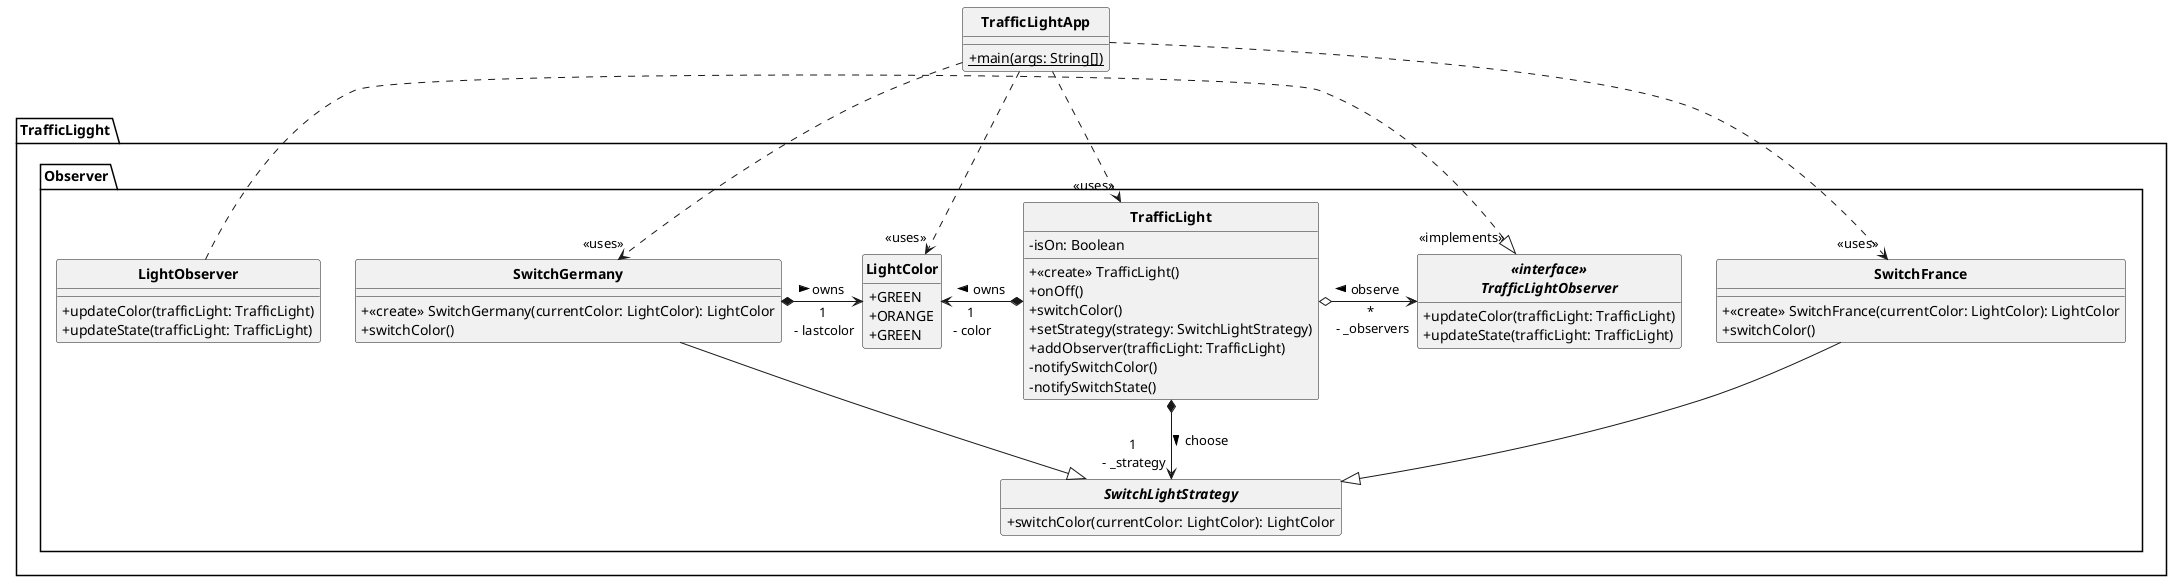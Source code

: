 @startuml

skinparam style strictuml
skinparam classAttributeIconSize 0
skinparam classFontStyle Bold
hide enum methods
hide interface attributes

package TrafficLigght.Observer{
    class TrafficLight{
        - isOn: Boolean
        + <<create>> TrafficLight()
        + onOff()
        + switchColor()
        + setStrategy(strategy: SwitchLightStrategy)
        + addObserver(trafficLight: TrafficLight)
        - notifySwitchColor()
        - notifySwitchState()
    }

    enum LightColor{
        + GREEN
        + ORANGE
        + GREEN
    }

    interface SwitchLightStrategy{
        + switchColor(currentColor: LightColor): LightColor
    }

    class SwitchFrance{
        + <<create>> SwitchFrance(currentColor: LightColor): LightColor
        + switchColor()
    }

    class SwitchGermany{
        + <<create>> SwitchGermany(currentColor: LightColor): LightColor
        + switchColor()
    }

    interface "<<interface>>\nTrafficLightObserver" as TrafficLightObserver{
        + updateColor(trafficLight: TrafficLight)
        + updateState(trafficLight: TrafficLight)
    }

    class LightObserver{
        + updateColor(trafficLight: TrafficLight)
        + updateState(trafficLight: TrafficLight)
    }
}

class TrafficLightApp{
    + {static} main(args: String[])
}

SwitchFrance --|> SwitchLightStrategy
SwitchGermany --|> SwitchLightStrategy
SwitchGermany *-> "1\n - lastcolor" LightColor: > owns

TrafficLight *-> "1\n - _strategy" SwitchLightStrategy: > choose
TrafficLight *-> "1\n - color" LightColor: > owns
TrafficLight o-> "*\n - _observers" TrafficLightObserver: < observe

TrafficLightApp ..> "<<uses>>" TrafficLight
TrafficLightApp ..> "<<uses>>" LightColor
TrafficLightApp .> "<<uses>>" SwitchFrance
TrafficLightApp .> "<<uses>>" SwitchGermany

LightObserver .|> "<<implements>>" TrafficLightObserver

@enduml
